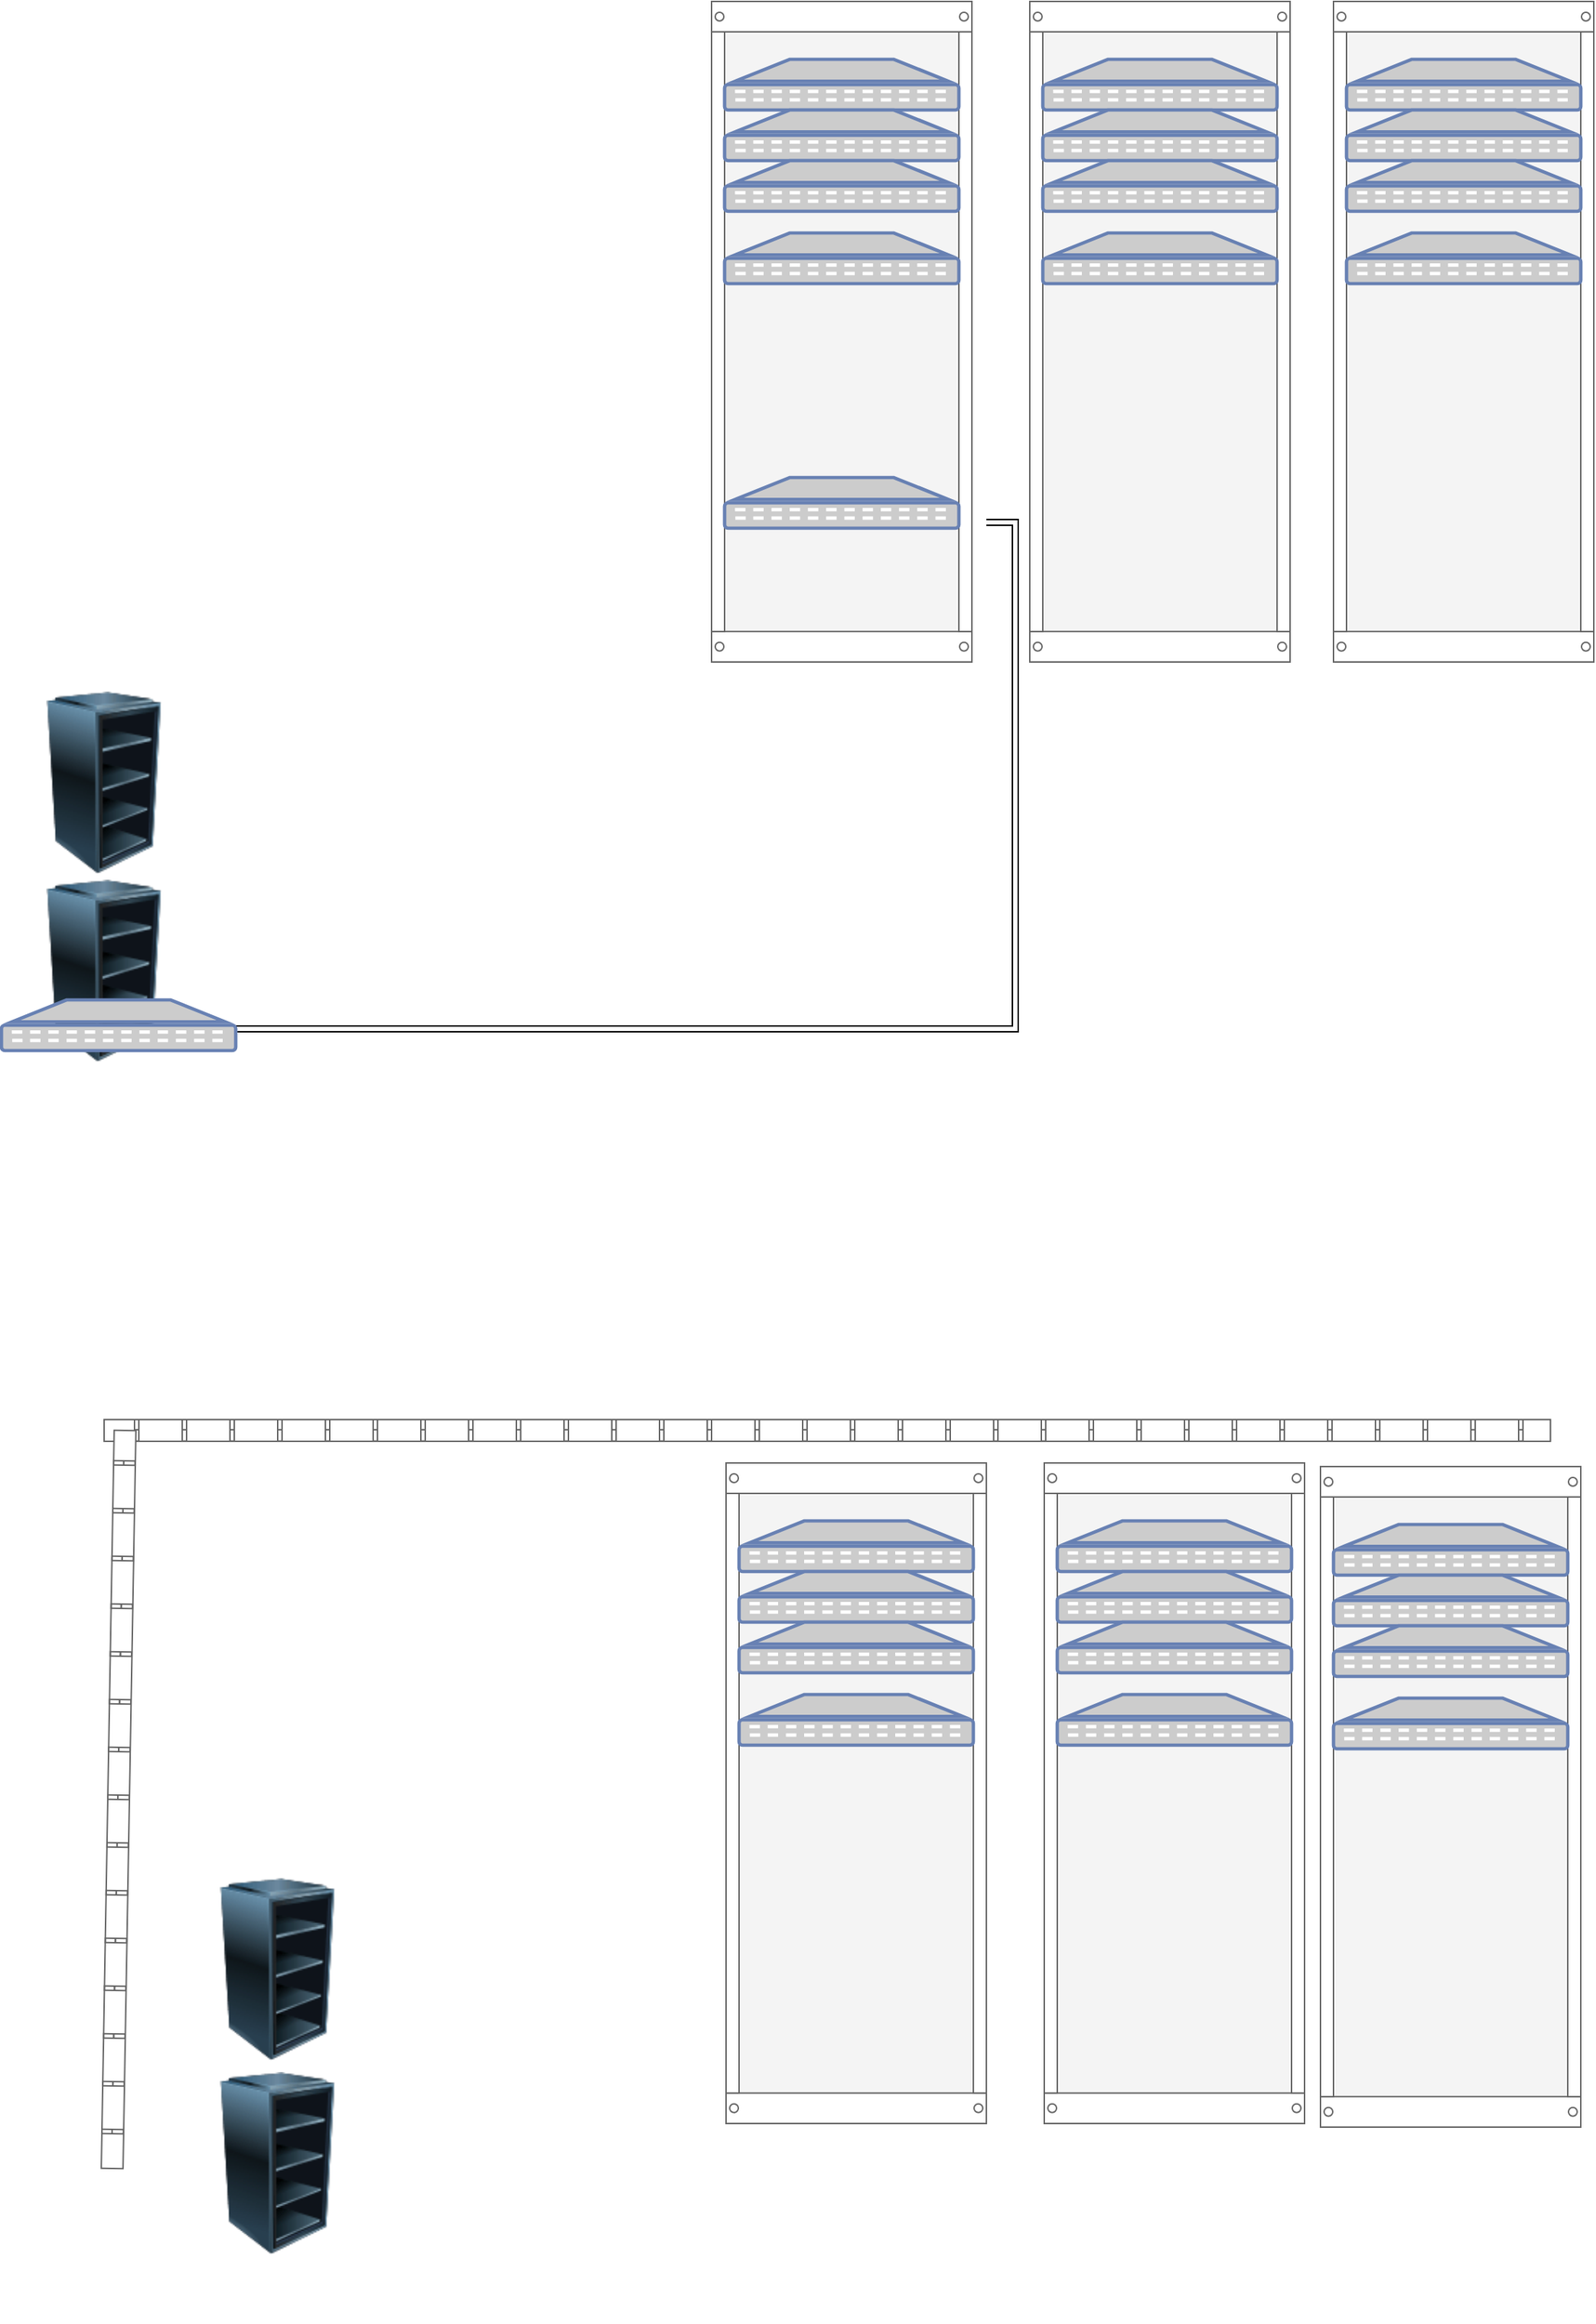 <mxfile version="24.8.6">
  <diagram id="l2aKFoh6-Bn0gOPZ2l0T" name="Page-1">
    <mxGraphModel dx="1646" dy="780" grid="1" gridSize="10" guides="1" tooltips="1" connect="1" arrows="1" fold="1" page="1" pageScale="1" pageWidth="1169" pageHeight="827" math="0" shadow="0">
      <root>
        <mxCell id="0" />
        <mxCell id="1" parent="0" />
        <mxCell id="LPNpe_ohdMaBUvqTUtnA-45" style="edgeStyle=orthogonalEdgeStyle;rounded=0;orthogonalLoop=1;jettySize=auto;html=1;shape=link;" edge="1" parent="1" source="LPNpe_ohdMaBUvqTUtnA-79">
          <mxGeometry relative="1" as="geometry">
            <mxPoint x="740" y="410" as="targetPoint" />
            <mxPoint x="290" y="760" as="sourcePoint" />
            <Array as="points">
              <mxPoint x="760" y="760" />
              <mxPoint x="760" y="410" />
            </Array>
          </mxGeometry>
        </mxCell>
        <mxCell id="LPNpe_ohdMaBUvqTUtnA-26" value="" style="image;html=1;image=img/lib/clip_art/computers/Server_Rack_Empty_128x128.png" vertex="1" parent="1">
          <mxGeometry x="90" y="610" width="80" height="220" as="geometry" />
        </mxCell>
        <mxCell id="LPNpe_ohdMaBUvqTUtnA-28" value="" style="strokeColor=#666666;html=1;verticalLabelPosition=bottom;labelBackgroundColor=#ffffff;verticalAlign=top;outlineConnect=0;shadow=0;dashed=0;shape=mxgraph.rackGeneral.rackCabinet3;fillColor2=#f4f4f4;container=1;collapsible=0;childLayout=rack;allowGaps=1;marginLeft=9;marginRight=9;marginTop=21;marginBottom=22;textColor=#666666;numDisp=off;" vertex="1" parent="1">
          <mxGeometry x="550" y="50" width="180" height="460" as="geometry" />
        </mxCell>
        <mxCell id="LPNpe_ohdMaBUvqTUtnA-27" value="" style="fontColor=#0066CC;verticalAlign=top;verticalLabelPosition=bottom;labelPosition=center;align=center;html=1;outlineConnect=0;fillColor=#CCCCCC;strokeColor=#6881B3;gradientColor=none;gradientDirection=north;strokeWidth=2;shape=mxgraph.networks.patch_panel;" vertex="1" parent="LPNpe_ohdMaBUvqTUtnA-28">
          <mxGeometry x="9" y="40" width="162" height="35" as="geometry" />
        </mxCell>
        <mxCell id="LPNpe_ohdMaBUvqTUtnA-29" value="" style="fontColor=#0066CC;verticalAlign=top;verticalLabelPosition=bottom;labelPosition=center;align=center;html=1;outlineConnect=0;fillColor=#CCCCCC;strokeColor=#6881B3;gradientColor=none;gradientDirection=north;strokeWidth=2;shape=mxgraph.networks.patch_panel;" vertex="1" parent="LPNpe_ohdMaBUvqTUtnA-28">
          <mxGeometry x="9" y="75" width="162" height="35" as="geometry" />
        </mxCell>
        <mxCell id="LPNpe_ohdMaBUvqTUtnA-30" value="" style="fontColor=#0066CC;verticalAlign=top;verticalLabelPosition=bottom;labelPosition=center;align=center;html=1;outlineConnect=0;fillColor=#CCCCCC;strokeColor=#6881B3;gradientColor=none;gradientDirection=north;strokeWidth=2;shape=mxgraph.networks.patch_panel;" vertex="1" parent="LPNpe_ohdMaBUvqTUtnA-28">
          <mxGeometry x="9" y="110" width="162" height="35" as="geometry" />
        </mxCell>
        <mxCell id="LPNpe_ohdMaBUvqTUtnA-31" value="" style="fontColor=#0066CC;verticalAlign=top;verticalLabelPosition=bottom;labelPosition=center;align=center;html=1;outlineConnect=0;fillColor=#CCCCCC;strokeColor=#6881B3;gradientColor=none;gradientDirection=north;strokeWidth=2;shape=mxgraph.networks.patch_panel;" vertex="1" parent="LPNpe_ohdMaBUvqTUtnA-28">
          <mxGeometry x="9" y="160" width="162" height="35" as="geometry" />
        </mxCell>
        <mxCell id="LPNpe_ohdMaBUvqTUtnA-32" value="" style="fontColor=#0066CC;verticalAlign=top;verticalLabelPosition=bottom;labelPosition=center;align=center;html=1;outlineConnect=0;fillColor=#CCCCCC;strokeColor=#6881B3;gradientColor=none;gradientDirection=north;strokeWidth=2;shape=mxgraph.networks.patch_panel;" vertex="1" parent="LPNpe_ohdMaBUvqTUtnA-28">
          <mxGeometry x="9" y="329" width="162" height="35" as="geometry" />
        </mxCell>
        <mxCell id="LPNpe_ohdMaBUvqTUtnA-33" value="" style="strokeColor=#666666;html=1;verticalLabelPosition=bottom;labelBackgroundColor=#ffffff;verticalAlign=top;outlineConnect=0;shadow=0;dashed=0;shape=mxgraph.rackGeneral.rackCabinet3;fillColor2=#f4f4f4;container=1;collapsible=0;childLayout=rack;allowGaps=1;marginLeft=9;marginRight=9;marginTop=21;marginBottom=22;textColor=#666666;numDisp=off;" vertex="1" parent="1">
          <mxGeometry x="770" y="50" width="180" height="460" as="geometry" />
        </mxCell>
        <mxCell id="LPNpe_ohdMaBUvqTUtnA-34" value="" style="fontColor=#0066CC;verticalAlign=top;verticalLabelPosition=bottom;labelPosition=center;align=center;html=1;outlineConnect=0;fillColor=#CCCCCC;strokeColor=#6881B3;gradientColor=none;gradientDirection=north;strokeWidth=2;shape=mxgraph.networks.patch_panel;" vertex="1" parent="LPNpe_ohdMaBUvqTUtnA-33">
          <mxGeometry x="9" y="40" width="162" height="35" as="geometry" />
        </mxCell>
        <mxCell id="LPNpe_ohdMaBUvqTUtnA-35" value="" style="fontColor=#0066CC;verticalAlign=top;verticalLabelPosition=bottom;labelPosition=center;align=center;html=1;outlineConnect=0;fillColor=#CCCCCC;strokeColor=#6881B3;gradientColor=none;gradientDirection=north;strokeWidth=2;shape=mxgraph.networks.patch_panel;" vertex="1" parent="LPNpe_ohdMaBUvqTUtnA-33">
          <mxGeometry x="9" y="75" width="162" height="35" as="geometry" />
        </mxCell>
        <mxCell id="LPNpe_ohdMaBUvqTUtnA-36" value="" style="fontColor=#0066CC;verticalAlign=top;verticalLabelPosition=bottom;labelPosition=center;align=center;html=1;outlineConnect=0;fillColor=#CCCCCC;strokeColor=#6881B3;gradientColor=none;gradientDirection=north;strokeWidth=2;shape=mxgraph.networks.patch_panel;" vertex="1" parent="LPNpe_ohdMaBUvqTUtnA-33">
          <mxGeometry x="9" y="110" width="162" height="35" as="geometry" />
        </mxCell>
        <mxCell id="LPNpe_ohdMaBUvqTUtnA-37" value="" style="fontColor=#0066CC;verticalAlign=top;verticalLabelPosition=bottom;labelPosition=center;align=center;html=1;outlineConnect=0;fillColor=#CCCCCC;strokeColor=#6881B3;gradientColor=none;gradientDirection=north;strokeWidth=2;shape=mxgraph.networks.patch_panel;" vertex="1" parent="LPNpe_ohdMaBUvqTUtnA-33">
          <mxGeometry x="9" y="160" width="162" height="35" as="geometry" />
        </mxCell>
        <mxCell id="LPNpe_ohdMaBUvqTUtnA-39" value="" style="strokeColor=#666666;html=1;verticalLabelPosition=bottom;labelBackgroundColor=#ffffff;verticalAlign=top;outlineConnect=0;shadow=0;dashed=0;shape=mxgraph.rackGeneral.rackCabinet3;fillColor2=#f4f4f4;container=1;collapsible=0;childLayout=rack;allowGaps=1;marginLeft=9;marginRight=9;marginTop=21;marginBottom=22;textColor=#666666;numDisp=off;" vertex="1" parent="1">
          <mxGeometry x="971" y="1062.48" width="180" height="460" as="geometry" />
        </mxCell>
        <mxCell id="LPNpe_ohdMaBUvqTUtnA-40" value="" style="fontColor=#0066CC;verticalAlign=top;verticalLabelPosition=bottom;labelPosition=center;align=center;html=1;outlineConnect=0;fillColor=#CCCCCC;strokeColor=#6881B3;gradientColor=none;gradientDirection=north;strokeWidth=2;shape=mxgraph.networks.patch_panel;" vertex="1" parent="LPNpe_ohdMaBUvqTUtnA-39">
          <mxGeometry x="9" y="40" width="162" height="35" as="geometry" />
        </mxCell>
        <mxCell id="LPNpe_ohdMaBUvqTUtnA-41" value="" style="fontColor=#0066CC;verticalAlign=top;verticalLabelPosition=bottom;labelPosition=center;align=center;html=1;outlineConnect=0;fillColor=#CCCCCC;strokeColor=#6881B3;gradientColor=none;gradientDirection=north;strokeWidth=2;shape=mxgraph.networks.patch_panel;" vertex="1" parent="LPNpe_ohdMaBUvqTUtnA-39">
          <mxGeometry x="9" y="75" width="162" height="35" as="geometry" />
        </mxCell>
        <mxCell id="LPNpe_ohdMaBUvqTUtnA-42" value="" style="fontColor=#0066CC;verticalAlign=top;verticalLabelPosition=bottom;labelPosition=center;align=center;html=1;outlineConnect=0;fillColor=#CCCCCC;strokeColor=#6881B3;gradientColor=none;gradientDirection=north;strokeWidth=2;shape=mxgraph.networks.patch_panel;" vertex="1" parent="LPNpe_ohdMaBUvqTUtnA-39">
          <mxGeometry x="9" y="110" width="162" height="35" as="geometry" />
        </mxCell>
        <mxCell id="LPNpe_ohdMaBUvqTUtnA-43" value="" style="fontColor=#0066CC;verticalAlign=top;verticalLabelPosition=bottom;labelPosition=center;align=center;html=1;outlineConnect=0;fillColor=#CCCCCC;strokeColor=#6881B3;gradientColor=none;gradientDirection=north;strokeWidth=2;shape=mxgraph.networks.patch_panel;" vertex="1" parent="LPNpe_ohdMaBUvqTUtnA-39">
          <mxGeometry x="9" y="160" width="162" height="35" as="geometry" />
        </mxCell>
        <mxCell id="LPNpe_ohdMaBUvqTUtnA-47" value="" style="image;html=1;image=img/lib/clip_art/computers/Server_Rack_Empty_128x128.png" vertex="1" parent="1">
          <mxGeometry x="90" y="480" width="80" height="220" as="geometry" />
        </mxCell>
        <mxCell id="LPNpe_ohdMaBUvqTUtnA-50" value="" style="strokeColor=#666666;html=1;verticalLabelPosition=bottom;labelBackgroundColor=#ffffff;verticalAlign=top;outlineConnect=0;shadow=0;dashed=0;shape=mxgraph.rackGeneral.rackCabinet3;fillColor2=#f4f4f4;container=1;collapsible=0;childLayout=rack;allowGaps=1;marginLeft=9;marginRight=9;marginTop=21;marginBottom=22;textColor=#666666;numDisp=off;" vertex="1" parent="1">
          <mxGeometry x="560" y="1060" width="180" height="460" as="geometry" />
        </mxCell>
        <mxCell id="LPNpe_ohdMaBUvqTUtnA-51" value="" style="fontColor=#0066CC;verticalAlign=top;verticalLabelPosition=bottom;labelPosition=center;align=center;html=1;outlineConnect=0;fillColor=#CCCCCC;strokeColor=#6881B3;gradientColor=none;gradientDirection=north;strokeWidth=2;shape=mxgraph.networks.patch_panel;" vertex="1" parent="LPNpe_ohdMaBUvqTUtnA-50">
          <mxGeometry x="9" y="40" width="162" height="35" as="geometry" />
        </mxCell>
        <mxCell id="LPNpe_ohdMaBUvqTUtnA-52" value="" style="fontColor=#0066CC;verticalAlign=top;verticalLabelPosition=bottom;labelPosition=center;align=center;html=1;outlineConnect=0;fillColor=#CCCCCC;strokeColor=#6881B3;gradientColor=none;gradientDirection=north;strokeWidth=2;shape=mxgraph.networks.patch_panel;" vertex="1" parent="LPNpe_ohdMaBUvqTUtnA-50">
          <mxGeometry x="9" y="75" width="162" height="35" as="geometry" />
        </mxCell>
        <mxCell id="LPNpe_ohdMaBUvqTUtnA-53" value="" style="fontColor=#0066CC;verticalAlign=top;verticalLabelPosition=bottom;labelPosition=center;align=center;html=1;outlineConnect=0;fillColor=#CCCCCC;strokeColor=#6881B3;gradientColor=none;gradientDirection=north;strokeWidth=2;shape=mxgraph.networks.patch_panel;" vertex="1" parent="LPNpe_ohdMaBUvqTUtnA-50">
          <mxGeometry x="9" y="110" width="162" height="35" as="geometry" />
        </mxCell>
        <mxCell id="LPNpe_ohdMaBUvqTUtnA-54" value="" style="fontColor=#0066CC;verticalAlign=top;verticalLabelPosition=bottom;labelPosition=center;align=center;html=1;outlineConnect=0;fillColor=#CCCCCC;strokeColor=#6881B3;gradientColor=none;gradientDirection=north;strokeWidth=2;shape=mxgraph.networks.patch_panel;" vertex="1" parent="LPNpe_ohdMaBUvqTUtnA-50">
          <mxGeometry x="9" y="160" width="162" height="35" as="geometry" />
        </mxCell>
        <mxCell id="LPNpe_ohdMaBUvqTUtnA-56" value="" style="strokeColor=#666666;html=1;verticalLabelPosition=bottom;labelBackgroundColor=#ffffff;verticalAlign=top;outlineConnect=0;shadow=0;dashed=0;shape=mxgraph.rackGeneral.rackCabinet3;fillColor2=#f4f4f4;container=1;collapsible=0;childLayout=rack;allowGaps=1;marginLeft=9;marginRight=9;marginTop=21;marginBottom=22;textColor=#666666;numDisp=off;" vertex="1" parent="1">
          <mxGeometry x="780" y="1060" width="180" height="460" as="geometry" />
        </mxCell>
        <mxCell id="LPNpe_ohdMaBUvqTUtnA-57" value="" style="fontColor=#0066CC;verticalAlign=top;verticalLabelPosition=bottom;labelPosition=center;align=center;html=1;outlineConnect=0;fillColor=#CCCCCC;strokeColor=#6881B3;gradientColor=none;gradientDirection=north;strokeWidth=2;shape=mxgraph.networks.patch_panel;" vertex="1" parent="LPNpe_ohdMaBUvqTUtnA-56">
          <mxGeometry x="9" y="40" width="162" height="35" as="geometry" />
        </mxCell>
        <mxCell id="LPNpe_ohdMaBUvqTUtnA-58" value="" style="fontColor=#0066CC;verticalAlign=top;verticalLabelPosition=bottom;labelPosition=center;align=center;html=1;outlineConnect=0;fillColor=#CCCCCC;strokeColor=#6881B3;gradientColor=none;gradientDirection=north;strokeWidth=2;shape=mxgraph.networks.patch_panel;" vertex="1" parent="LPNpe_ohdMaBUvqTUtnA-56">
          <mxGeometry x="9" y="75" width="162" height="35" as="geometry" />
        </mxCell>
        <mxCell id="LPNpe_ohdMaBUvqTUtnA-59" value="" style="fontColor=#0066CC;verticalAlign=top;verticalLabelPosition=bottom;labelPosition=center;align=center;html=1;outlineConnect=0;fillColor=#CCCCCC;strokeColor=#6881B3;gradientColor=none;gradientDirection=north;strokeWidth=2;shape=mxgraph.networks.patch_panel;" vertex="1" parent="LPNpe_ohdMaBUvqTUtnA-56">
          <mxGeometry x="9" y="110" width="162" height="35" as="geometry" />
        </mxCell>
        <mxCell id="LPNpe_ohdMaBUvqTUtnA-60" value="" style="fontColor=#0066CC;verticalAlign=top;verticalLabelPosition=bottom;labelPosition=center;align=center;html=1;outlineConnect=0;fillColor=#CCCCCC;strokeColor=#6881B3;gradientColor=none;gradientDirection=north;strokeWidth=2;shape=mxgraph.networks.patch_panel;" vertex="1" parent="LPNpe_ohdMaBUvqTUtnA-56">
          <mxGeometry x="9" y="160" width="162" height="35" as="geometry" />
        </mxCell>
        <mxCell id="LPNpe_ohdMaBUvqTUtnA-62" value="" style="fontColor=#0066CC;verticalAlign=top;verticalLabelPosition=bottom;labelPosition=center;align=center;html=1;outlineConnect=0;fillColor=#CCCCCC;strokeColor=#6881B3;gradientColor=none;gradientDirection=north;strokeWidth=2;shape=mxgraph.networks.patch_panel;" vertex="1" parent="1">
          <mxGeometry x="989" y="100" width="162" height="35" as="geometry" />
        </mxCell>
        <mxCell id="LPNpe_ohdMaBUvqTUtnA-63" value="" style="fontColor=#0066CC;verticalAlign=top;verticalLabelPosition=bottom;labelPosition=center;align=center;html=1;outlineConnect=0;fillColor=#CCCCCC;strokeColor=#6881B3;gradientColor=none;gradientDirection=north;strokeWidth=2;shape=mxgraph.networks.patch_panel;" vertex="1" parent="1">
          <mxGeometry x="989" y="135" width="162" height="35" as="geometry" />
        </mxCell>
        <mxCell id="LPNpe_ohdMaBUvqTUtnA-64" value="" style="fontColor=#0066CC;verticalAlign=top;verticalLabelPosition=bottom;labelPosition=center;align=center;html=1;outlineConnect=0;fillColor=#CCCCCC;strokeColor=#6881B3;gradientColor=none;gradientDirection=north;strokeWidth=2;shape=mxgraph.networks.patch_panel;" vertex="1" parent="1">
          <mxGeometry x="989" y="170" width="162" height="35" as="geometry" />
        </mxCell>
        <mxCell id="LPNpe_ohdMaBUvqTUtnA-65" value="" style="fontColor=#0066CC;verticalAlign=top;verticalLabelPosition=bottom;labelPosition=center;align=center;html=1;outlineConnect=0;fillColor=#CCCCCC;strokeColor=#6881B3;gradientColor=none;gradientDirection=north;strokeWidth=2;shape=mxgraph.networks.patch_panel;" vertex="1" parent="1">
          <mxGeometry x="989" y="220" width="162" height="35" as="geometry" />
        </mxCell>
        <mxCell id="LPNpe_ohdMaBUvqTUtnA-66" value="" style="fontColor=#0066CC;verticalAlign=top;verticalLabelPosition=bottom;labelPosition=center;align=center;html=1;outlineConnect=0;fillColor=#CCCCCC;strokeColor=#6881B3;gradientColor=none;gradientDirection=north;strokeWidth=2;shape=mxgraph.networks.patch_panel;" vertex="1" parent="1">
          <mxGeometry x="989" y="270" width="162" height="35" as="geometry" />
        </mxCell>
        <mxCell id="LPNpe_ohdMaBUvqTUtnA-68" value="" style="image;html=1;image=img/lib/clip_art/computers/Server_Rack_Empty_128x128.png" vertex="1" parent="1">
          <mxGeometry x="210" y="1434" width="80" height="220" as="geometry" />
        </mxCell>
        <mxCell id="LPNpe_ohdMaBUvqTUtnA-69" value="" style="image;html=1;image=img/lib/clip_art/computers/Server_Rack_Empty_128x128.png;rotation=0;" vertex="1" parent="1">
          <mxGeometry x="210" y="1300" width="80" height="220" as="geometry" />
        </mxCell>
        <mxCell id="LPNpe_ohdMaBUvqTUtnA-71" value="" style="strokeColor=#666666;html=1;labelPosition=right;align=left;spacingLeft=15;shadow=0;dashed=0;outlineConnect=0;shape=mxgraph.rackGeneral.horCableDuct;" vertex="1" parent="1">
          <mxGeometry x="130" y="1030" width="1000" height="15" as="geometry" />
        </mxCell>
        <mxCell id="LPNpe_ohdMaBUvqTUtnA-72" value="" style="strokeColor=#666666;html=1;labelPosition=right;align=left;spacingLeft=15;shadow=0;dashed=0;outlineConnect=0;shape=mxgraph.rackGeneral.horCableDuct;rotation=-89;" vertex="1" parent="1">
          <mxGeometry x="-115" y="1285" width="510" height="15" as="geometry" />
        </mxCell>
        <mxCell id="LPNpe_ohdMaBUvqTUtnA-73" value="" style="strokeColor=#666666;html=1;verticalLabelPosition=bottom;labelBackgroundColor=#ffffff;verticalAlign=top;outlineConnect=0;shadow=0;dashed=0;shape=mxgraph.rackGeneral.rackCabinet3;fillColor2=#f4f4f4;container=1;collapsible=0;childLayout=rack;allowGaps=1;marginLeft=9;marginRight=9;marginTop=21;marginBottom=22;textColor=#666666;numDisp=off;" vertex="1" parent="1">
          <mxGeometry x="980" y="50" width="180" height="460" as="geometry" />
        </mxCell>
        <mxCell id="LPNpe_ohdMaBUvqTUtnA-74" value="" style="fontColor=#0066CC;verticalAlign=top;verticalLabelPosition=bottom;labelPosition=center;align=center;html=1;outlineConnect=0;fillColor=#CCCCCC;strokeColor=#6881B3;gradientColor=none;gradientDirection=north;strokeWidth=2;shape=mxgraph.networks.patch_panel;" vertex="1" parent="LPNpe_ohdMaBUvqTUtnA-73">
          <mxGeometry x="9" y="40" width="162" height="35" as="geometry" />
        </mxCell>
        <mxCell id="LPNpe_ohdMaBUvqTUtnA-75" value="" style="fontColor=#0066CC;verticalAlign=top;verticalLabelPosition=bottom;labelPosition=center;align=center;html=1;outlineConnect=0;fillColor=#CCCCCC;strokeColor=#6881B3;gradientColor=none;gradientDirection=north;strokeWidth=2;shape=mxgraph.networks.patch_panel;" vertex="1" parent="LPNpe_ohdMaBUvqTUtnA-73">
          <mxGeometry x="9" y="75" width="162" height="35" as="geometry" />
        </mxCell>
        <mxCell id="LPNpe_ohdMaBUvqTUtnA-76" value="" style="fontColor=#0066CC;verticalAlign=top;verticalLabelPosition=bottom;labelPosition=center;align=center;html=1;outlineConnect=0;fillColor=#CCCCCC;strokeColor=#6881B3;gradientColor=none;gradientDirection=north;strokeWidth=2;shape=mxgraph.networks.patch_panel;" vertex="1" parent="LPNpe_ohdMaBUvqTUtnA-73">
          <mxGeometry x="9" y="110" width="162" height="35" as="geometry" />
        </mxCell>
        <mxCell id="LPNpe_ohdMaBUvqTUtnA-77" value="" style="fontColor=#0066CC;verticalAlign=top;verticalLabelPosition=bottom;labelPosition=center;align=center;html=1;outlineConnect=0;fillColor=#CCCCCC;strokeColor=#6881B3;gradientColor=none;gradientDirection=north;strokeWidth=2;shape=mxgraph.networks.patch_panel;" vertex="1" parent="LPNpe_ohdMaBUvqTUtnA-73">
          <mxGeometry x="9" y="160" width="162" height="35" as="geometry" />
        </mxCell>
        <mxCell id="LPNpe_ohdMaBUvqTUtnA-79" value="" style="fontColor=#0066CC;verticalAlign=top;verticalLabelPosition=bottom;labelPosition=center;align=center;html=1;outlineConnect=0;fillColor=#CCCCCC;strokeColor=#6881B3;gradientColor=none;gradientDirection=north;strokeWidth=2;shape=mxgraph.networks.patch_panel;" vertex="1" parent="1">
          <mxGeometry x="59" y="740" width="162" height="35" as="geometry" />
        </mxCell>
      </root>
    </mxGraphModel>
  </diagram>
</mxfile>

